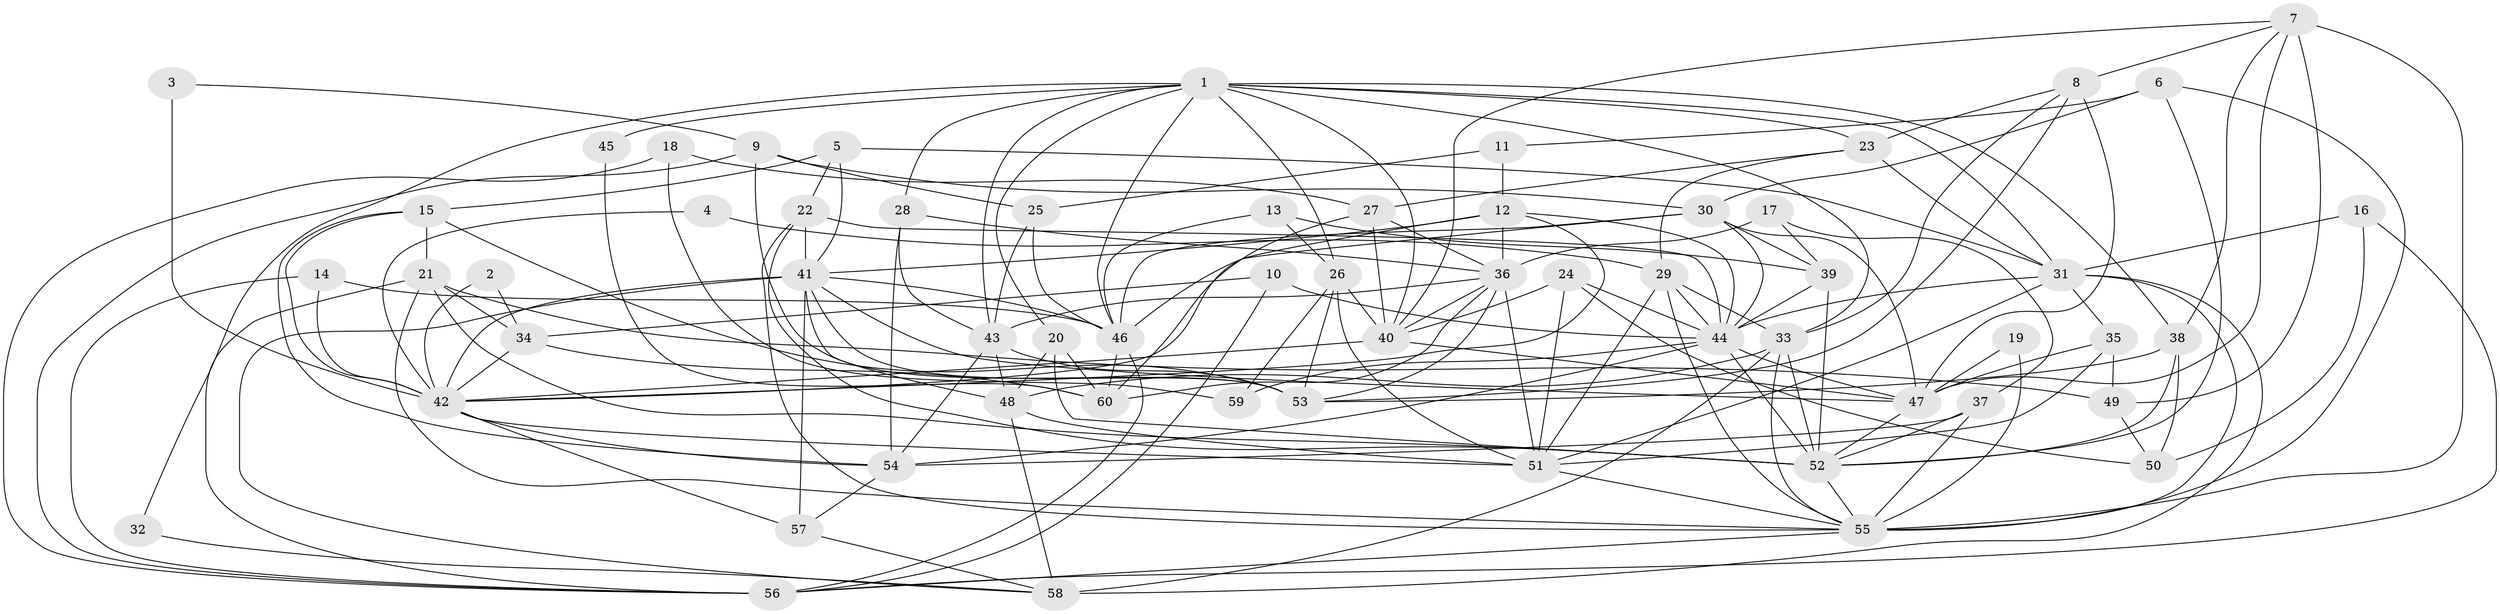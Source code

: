 // original degree distribution, {2: 0.14285714285714285, 4: 0.20168067226890757, 9: 0.008403361344537815, 5: 0.21008403361344538, 3: 0.29411764705882354, 6: 0.1092436974789916, 7: 0.025210084033613446, 8: 0.008403361344537815}
// Generated by graph-tools (version 1.1) at 2025/50/03/09/25 03:50:02]
// undirected, 60 vertices, 170 edges
graph export_dot {
graph [start="1"]
  node [color=gray90,style=filled];
  1;
  2;
  3;
  4;
  5;
  6;
  7;
  8;
  9;
  10;
  11;
  12;
  13;
  14;
  15;
  16;
  17;
  18;
  19;
  20;
  21;
  22;
  23;
  24;
  25;
  26;
  27;
  28;
  29;
  30;
  31;
  32;
  33;
  34;
  35;
  36;
  37;
  38;
  39;
  40;
  41;
  42;
  43;
  44;
  45;
  46;
  47;
  48;
  49;
  50;
  51;
  52;
  53;
  54;
  55;
  56;
  57;
  58;
  59;
  60;
  1 -- 20 [weight=1.0];
  1 -- 23 [weight=1.0];
  1 -- 26 [weight=1.0];
  1 -- 28 [weight=1.0];
  1 -- 31 [weight=1.0];
  1 -- 32 [weight=1.0];
  1 -- 33 [weight=1.0];
  1 -- 38 [weight=1.0];
  1 -- 40 [weight=1.0];
  1 -- 43 [weight=1.0];
  1 -- 45 [weight=1.0];
  1 -- 46 [weight=1.0];
  2 -- 34 [weight=1.0];
  2 -- 42 [weight=1.0];
  3 -- 9 [weight=1.0];
  3 -- 42 [weight=2.0];
  4 -- 29 [weight=1.0];
  4 -- 42 [weight=1.0];
  5 -- 15 [weight=1.0];
  5 -- 22 [weight=1.0];
  5 -- 31 [weight=1.0];
  5 -- 41 [weight=1.0];
  6 -- 11 [weight=1.0];
  6 -- 30 [weight=1.0];
  6 -- 52 [weight=1.0];
  6 -- 55 [weight=1.0];
  7 -- 8 [weight=1.0];
  7 -- 38 [weight=1.0];
  7 -- 40 [weight=1.0];
  7 -- 47 [weight=1.0];
  7 -- 49 [weight=1.0];
  7 -- 55 [weight=3.0];
  8 -- 23 [weight=1.0];
  8 -- 33 [weight=1.0];
  8 -- 47 [weight=1.0];
  8 -- 53 [weight=1.0];
  9 -- 25 [weight=1.0];
  9 -- 30 [weight=1.0];
  9 -- 53 [weight=1.0];
  9 -- 56 [weight=1.0];
  10 -- 34 [weight=1.0];
  10 -- 44 [weight=1.0];
  10 -- 56 [weight=1.0];
  11 -- 12 [weight=1.0];
  11 -- 25 [weight=1.0];
  12 -- 36 [weight=1.0];
  12 -- 41 [weight=1.0];
  12 -- 42 [weight=1.0];
  12 -- 44 [weight=1.0];
  12 -- 46 [weight=1.0];
  13 -- 26 [weight=1.0];
  13 -- 39 [weight=1.0];
  13 -- 46 [weight=1.0];
  14 -- 42 [weight=1.0];
  14 -- 46 [weight=1.0];
  14 -- 56 [weight=1.0];
  15 -- 21 [weight=1.0];
  15 -- 42 [weight=1.0];
  15 -- 53 [weight=1.0];
  15 -- 54 [weight=1.0];
  16 -- 31 [weight=1.0];
  16 -- 50 [weight=1.0];
  16 -- 56 [weight=1.0];
  17 -- 36 [weight=1.0];
  17 -- 37 [weight=1.0];
  17 -- 39 [weight=1.0];
  18 -- 27 [weight=1.0];
  18 -- 56 [weight=1.0];
  18 -- 59 [weight=1.0];
  19 -- 47 [weight=1.0];
  19 -- 55 [weight=1.0];
  20 -- 48 [weight=1.0];
  20 -- 52 [weight=1.0];
  20 -- 60 [weight=1.0];
  21 -- 34 [weight=1.0];
  21 -- 49 [weight=1.0];
  21 -- 52 [weight=1.0];
  21 -- 55 [weight=1.0];
  21 -- 56 [weight=1.0];
  22 -- 41 [weight=1.0];
  22 -- 44 [weight=1.0];
  22 -- 52 [weight=1.0];
  22 -- 55 [weight=1.0];
  23 -- 27 [weight=1.0];
  23 -- 29 [weight=1.0];
  23 -- 31 [weight=1.0];
  24 -- 40 [weight=1.0];
  24 -- 44 [weight=1.0];
  24 -- 50 [weight=1.0];
  24 -- 51 [weight=1.0];
  25 -- 43 [weight=1.0];
  25 -- 46 [weight=1.0];
  26 -- 40 [weight=1.0];
  26 -- 51 [weight=1.0];
  26 -- 53 [weight=1.0];
  26 -- 59 [weight=1.0];
  27 -- 36 [weight=1.0];
  27 -- 40 [weight=1.0];
  27 -- 60 [weight=1.0];
  28 -- 36 [weight=1.0];
  28 -- 43 [weight=1.0];
  28 -- 54 [weight=1.0];
  29 -- 33 [weight=1.0];
  29 -- 44 [weight=1.0];
  29 -- 51 [weight=1.0];
  29 -- 55 [weight=1.0];
  30 -- 39 [weight=1.0];
  30 -- 42 [weight=1.0];
  30 -- 44 [weight=1.0];
  30 -- 46 [weight=1.0];
  30 -- 47 [weight=1.0];
  31 -- 35 [weight=1.0];
  31 -- 44 [weight=1.0];
  31 -- 51 [weight=1.0];
  31 -- 55 [weight=1.0];
  31 -- 58 [weight=1.0];
  32 -- 58 [weight=1.0];
  33 -- 48 [weight=1.0];
  33 -- 52 [weight=1.0];
  33 -- 55 [weight=1.0];
  33 -- 58 [weight=1.0];
  34 -- 42 [weight=1.0];
  34 -- 60 [weight=1.0];
  35 -- 47 [weight=1.0];
  35 -- 49 [weight=1.0];
  35 -- 51 [weight=1.0];
  36 -- 40 [weight=1.0];
  36 -- 43 [weight=1.0];
  36 -- 51 [weight=1.0];
  36 -- 53 [weight=1.0];
  36 -- 60 [weight=1.0];
  37 -- 52 [weight=1.0];
  37 -- 54 [weight=1.0];
  37 -- 55 [weight=1.0];
  38 -- 50 [weight=1.0];
  38 -- 52 [weight=1.0];
  38 -- 53 [weight=1.0];
  39 -- 44 [weight=1.0];
  39 -- 52 [weight=1.0];
  40 -- 42 [weight=1.0];
  40 -- 47 [weight=1.0];
  41 -- 42 [weight=1.0];
  41 -- 46 [weight=1.0];
  41 -- 47 [weight=1.0];
  41 -- 48 [weight=1.0];
  41 -- 53 [weight=1.0];
  41 -- 57 [weight=1.0];
  41 -- 58 [weight=1.0];
  42 -- 51 [weight=1.0];
  42 -- 54 [weight=1.0];
  42 -- 57 [weight=1.0];
  43 -- 48 [weight=1.0];
  43 -- 53 [weight=2.0];
  43 -- 54 [weight=1.0];
  44 -- 47 [weight=1.0];
  44 -- 52 [weight=2.0];
  44 -- 54 [weight=1.0];
  44 -- 59 [weight=1.0];
  45 -- 60 [weight=1.0];
  46 -- 56 [weight=1.0];
  46 -- 60 [weight=1.0];
  47 -- 52 [weight=1.0];
  48 -- 51 [weight=1.0];
  48 -- 58 [weight=1.0];
  49 -- 50 [weight=1.0];
  51 -- 55 [weight=1.0];
  52 -- 55 [weight=1.0];
  54 -- 57 [weight=1.0];
  55 -- 56 [weight=1.0];
  57 -- 58 [weight=1.0];
}
